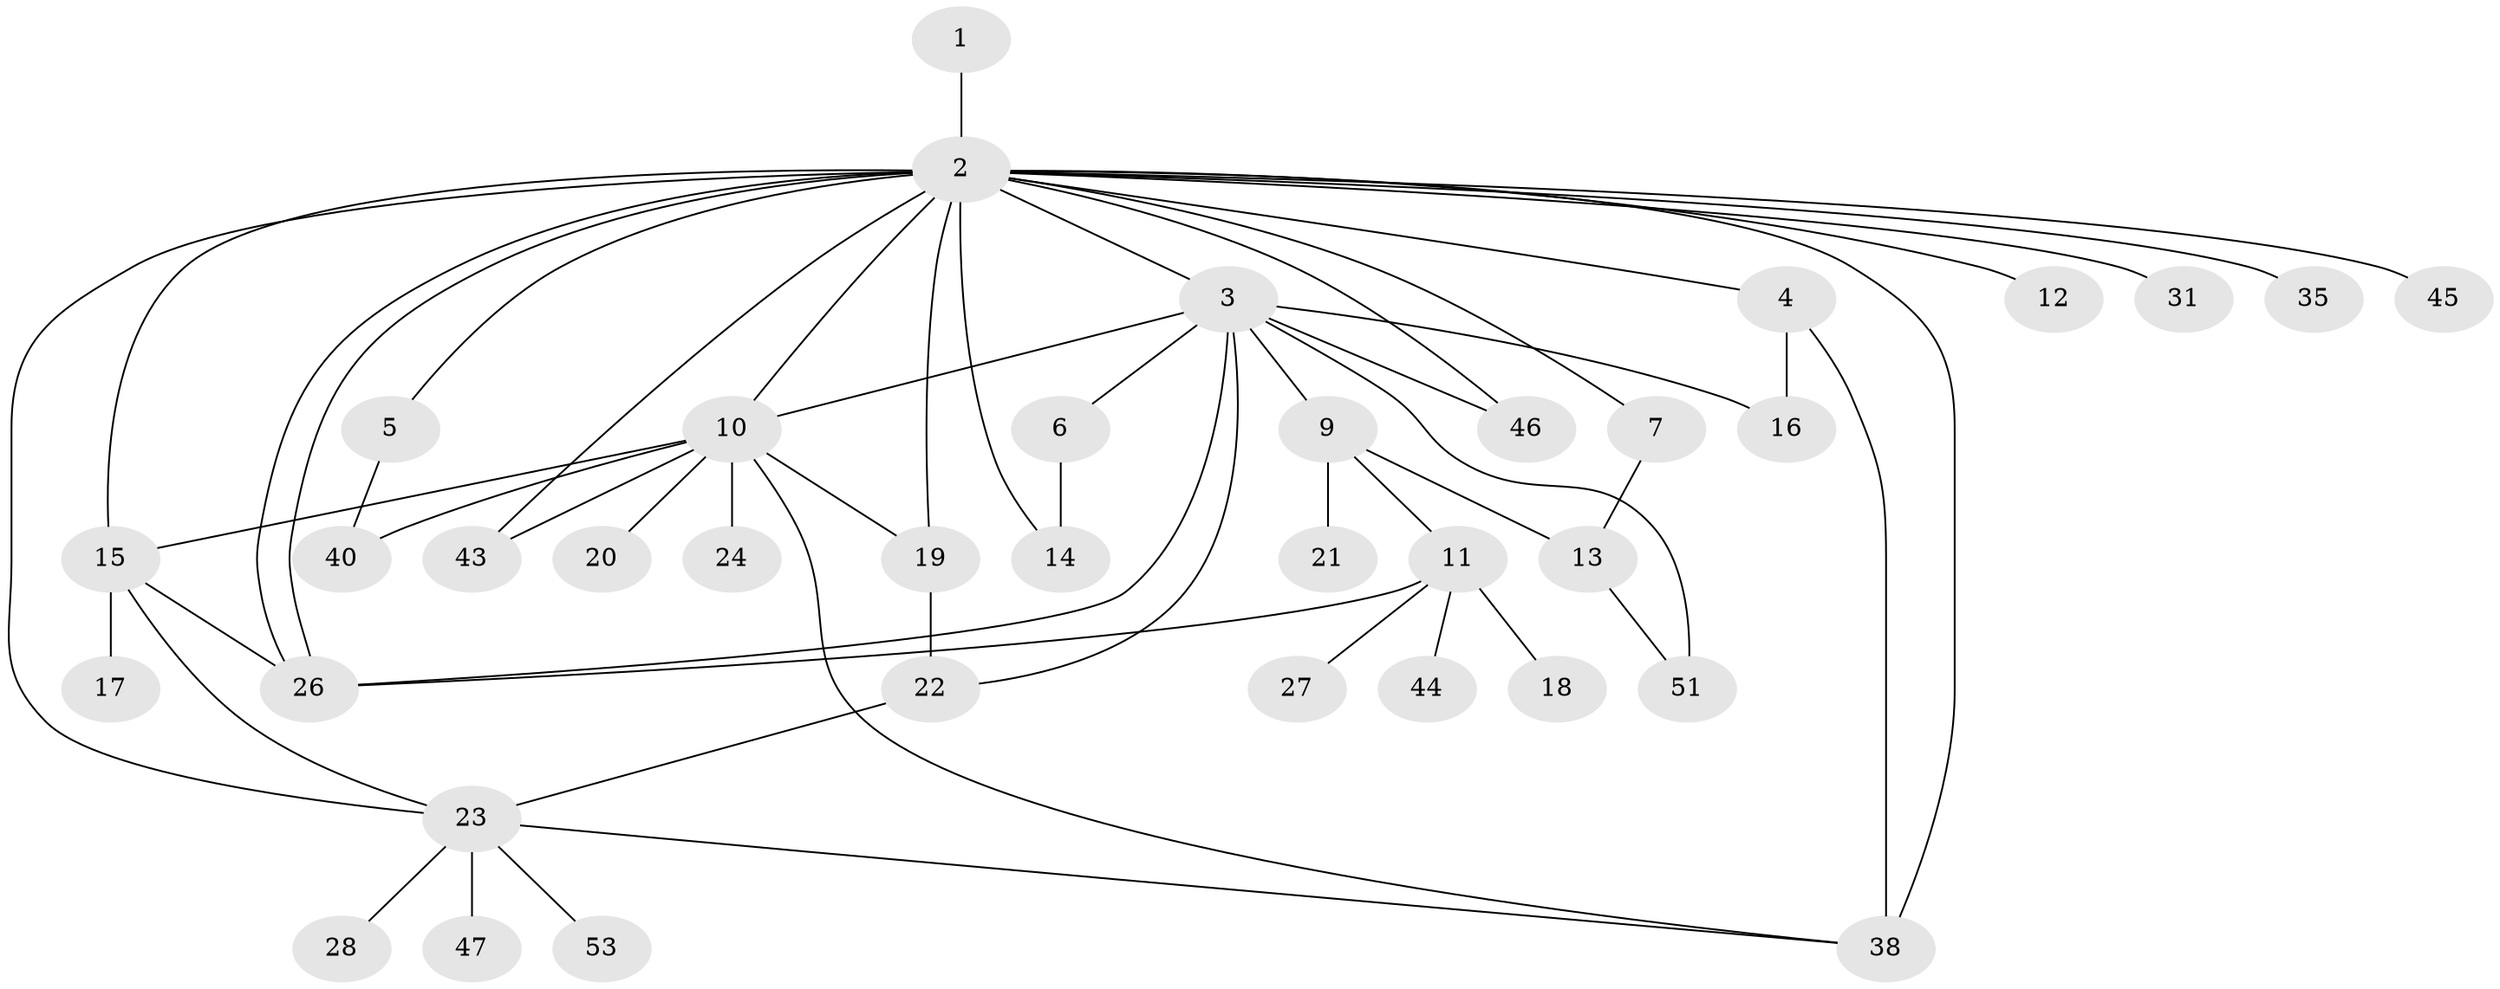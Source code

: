 // Generated by graph-tools (version 1.1) at 2025/23/03/03/25 07:23:51]
// undirected, 37 vertices, 56 edges
graph export_dot {
graph [start="1"]
  node [color=gray90,style=filled];
  1 [super="+8"];
  2 [super="+36"];
  3 [super="+55"];
  4 [super="+37"];
  5 [super="+34"];
  6 [super="+41"];
  7 [super="+48"];
  9;
  10 [super="+30"];
  11 [super="+54"];
  12;
  13 [super="+42"];
  14 [super="+52"];
  15 [super="+33"];
  16;
  17;
  18;
  19 [super="+32"];
  20;
  21 [super="+49"];
  22;
  23 [super="+25"];
  24;
  26 [super="+29"];
  27;
  28;
  31 [super="+50"];
  35;
  38 [super="+39"];
  40;
  43;
  44;
  45;
  46;
  47;
  51;
  53;
  1 -- 2;
  2 -- 3;
  2 -- 4;
  2 -- 5;
  2 -- 7;
  2 -- 12;
  2 -- 19;
  2 -- 26 [weight=2];
  2 -- 26;
  2 -- 31;
  2 -- 35;
  2 -- 38 [weight=2];
  2 -- 43;
  2 -- 45;
  2 -- 46;
  2 -- 15;
  2 -- 10;
  2 -- 14 [weight=2];
  2 -- 23;
  3 -- 6;
  3 -- 9;
  3 -- 10;
  3 -- 16;
  3 -- 22;
  3 -- 26;
  3 -- 46;
  3 -- 51;
  4 -- 16;
  4 -- 38;
  5 -- 40;
  6 -- 14;
  7 -- 13;
  9 -- 11;
  9 -- 13;
  9 -- 21;
  10 -- 15;
  10 -- 20;
  10 -- 24;
  10 -- 40;
  10 -- 19;
  10 -- 38;
  10 -- 43;
  11 -- 18;
  11 -- 27;
  11 -- 44;
  11 -- 26;
  13 -- 51;
  15 -- 17;
  15 -- 26;
  15 -- 23;
  19 -- 22;
  22 -- 23;
  23 -- 28;
  23 -- 53;
  23 -- 38;
  23 -- 47;
}
